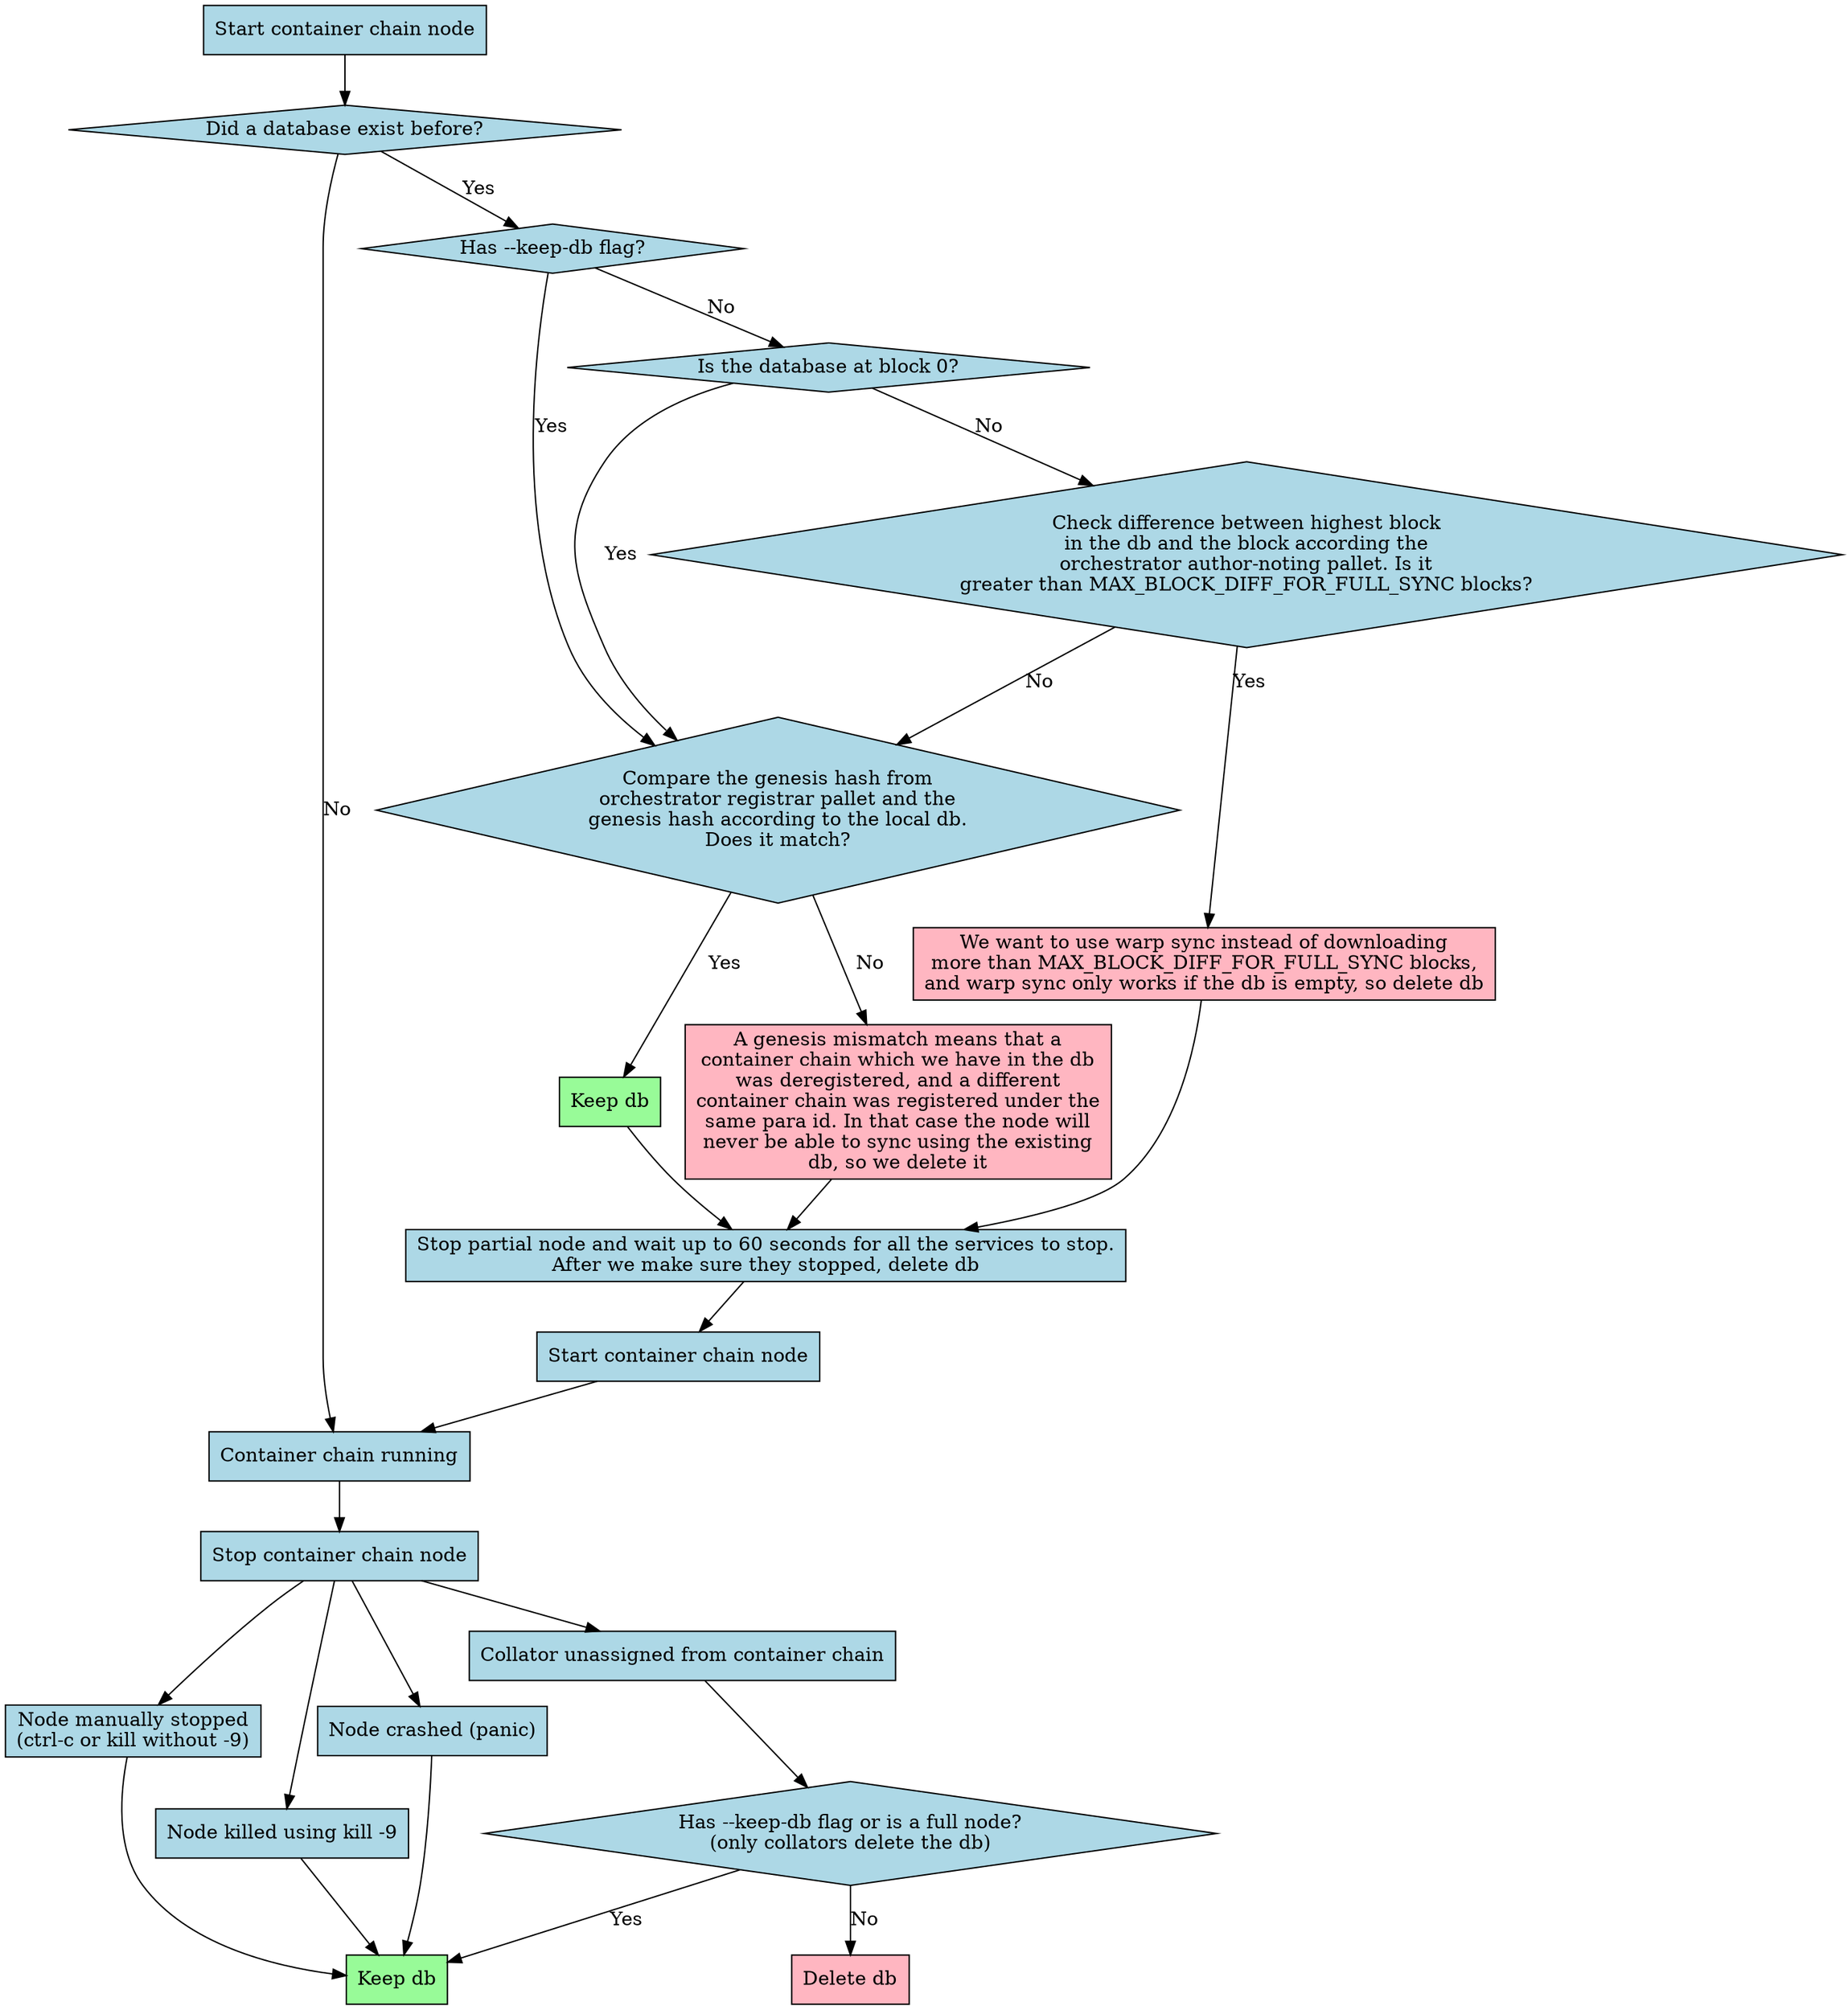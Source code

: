 digraph G {
    dpi=300;
    rankdir=TB;

    node [style=filled, fillcolor="#add8e6"];

    A [label="Start container chain node", shape=box];
    B1 [label="Did a database exist before?", shape=diamond];
    B2 [label="Has --keep-db flag?", shape=diamond];
    B3 [label="Is the database at block 0?", shape=diamond];
    C [label="Check difference between highest block\nin the db and the block according the\norchestrator author-noting pallet. Is it\ngreater than MAX_BLOCK_DIFF_FOR_FULL_SYNC blocks?", shape=diamond];
    D [label="Compare the genesis hash from\norchestrator registrar pallet and the\ngenesis hash according to the local db.\nDoes it match?", shape=diamond];
    E [label="Stop partial node and wait up to 60 seconds for all the services to stop.\nAfter we make sure they stopped, delete db", shape=box];
    G [label="We want to use warp sync instead of downloading\nmore than MAX_BLOCK_DIFF_FOR_FULL_SYNC blocks,\nand warp sync only works if the db is empty, so delete db", shape=box, fillcolor="#FFB6C1"];
    H [label="A genesis mismatch means that a\ncontainer chain which we have in the db\nwas deregistered, and a different\ncontainer chain was registered under the\nsame para id. In that case the node will\nnever be able to sync using the existing\ndb, so we delete it", shape=box, fillcolor="#FFB6C1"];
    I [label="Keep db", shape=box, fillcolor="#98FB98"];
    J [label="Start container chain node", shape=box];
    J2 [label="Stop container chain node", shape=box];
    Z [label="Container chain running", shape=box];
    K [label="Node crashed (panic)", shape=box];
    L [label="Node manually stopped\n(ctrl-c or kill without -9)", shape=box];
    L2 [label="Node killed using kill -9", shape=box];
    M [label="Collator unassigned from container chain", shape=box];
    N [label="Has --keep-db flag or is a full node?\n(only collators delete the db)", shape=diamond];
    O [label="Keep db", shape=box, fillcolor="#98FB98"];
    P [label="Delete db", shape=box, fillcolor="#FFB6C1"];

    A -> B1;
    B1 -> B2 [label=Yes];
    B1 -> Z [label=No];
    B2 -> D [label=Yes];
    B2 -> B3 [label=No];
    B3 -> C [label=No];
    B3 -> D [label=Yes];
    C -> G [label=Yes];
    C -> D [label=No];
    D -> H [label=No];
    D -> I [label=Yes];
    I -> E;
    G -> E;
    H -> E;
    E -> J;
    J -> Z;
    Z -> J2;
    J2 -> K;
    J2 -> L;
    J2 -> L2;
    J2 -> M;
    M -> N;
    N -> O [label=Yes];
    N -> P [label=No];
    K -> O;
    L -> O;
    L2 -> O;
}
